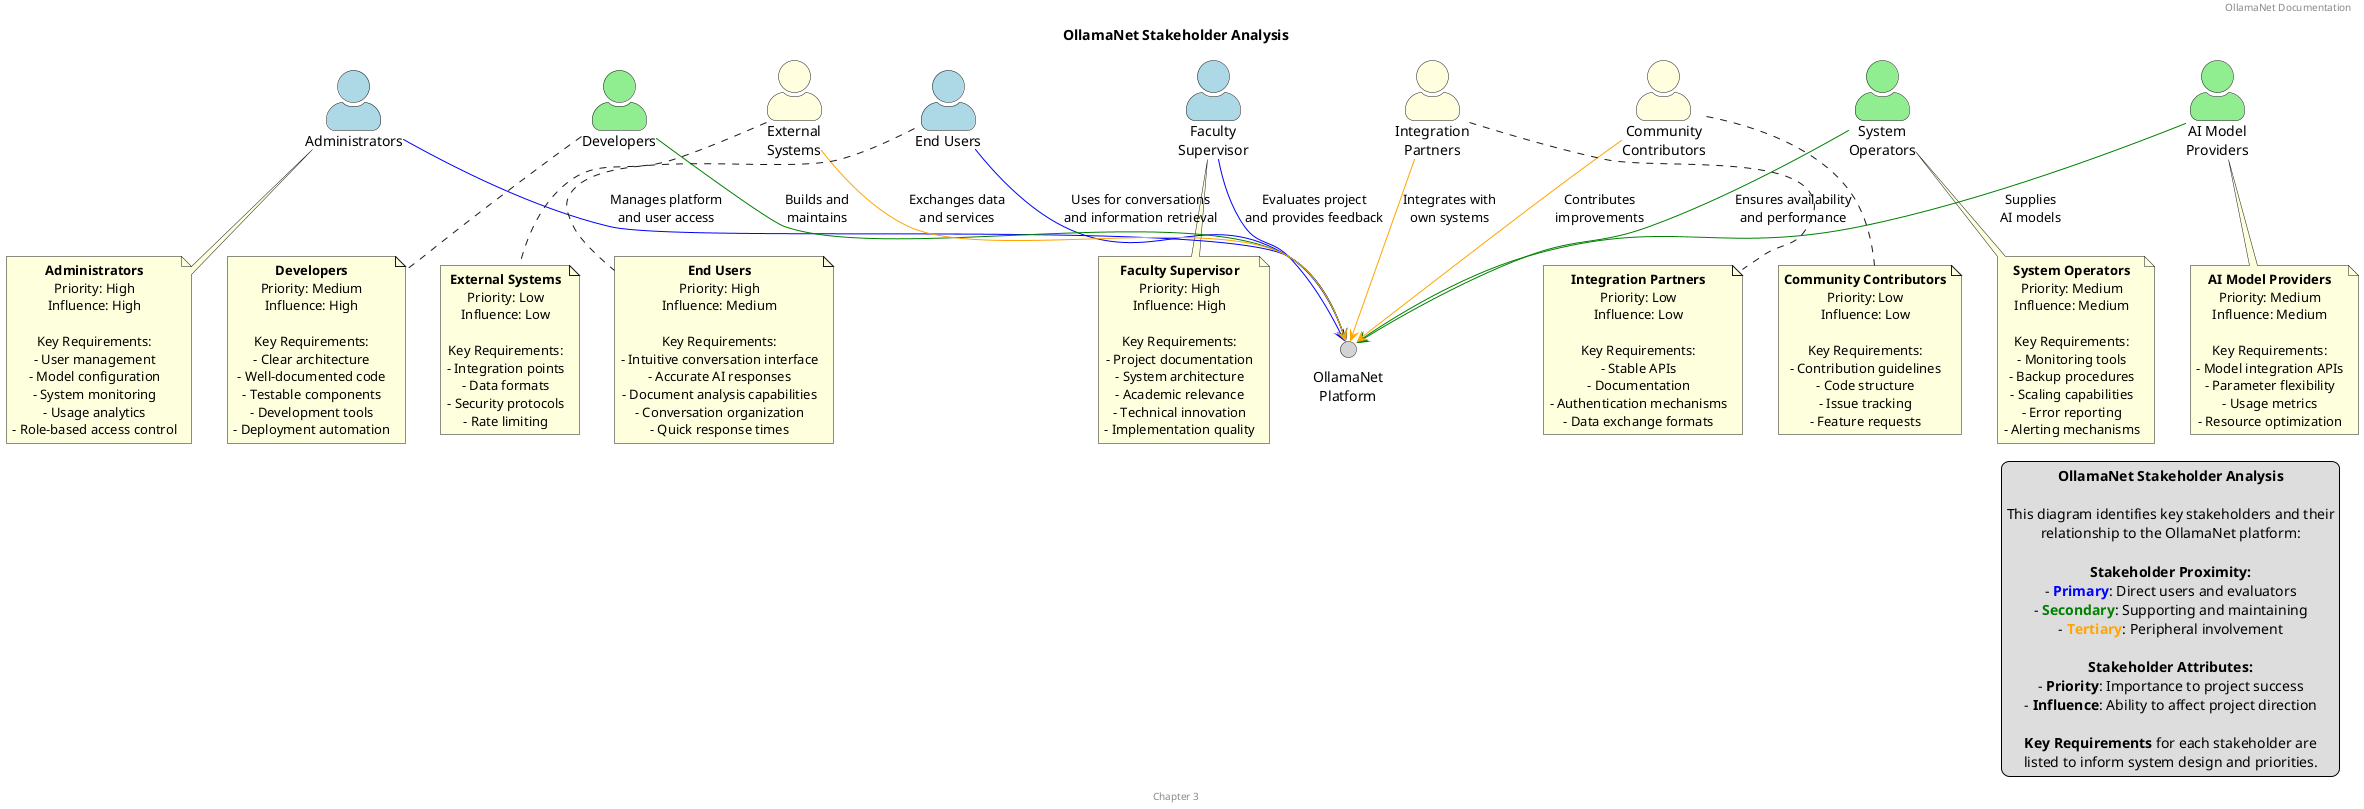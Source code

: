 @startuml Stakeholder_Analysis

title OllamaNet Stakeholder Analysis

header OllamaNet Documentation
footer Chapter 3

skinparam defaultTextAlignment center
skinparam actorStyle awesome

' Define stakeholder groups with different colors
circle "OllamaNet\nPlatform" as platform #LightGray

' Primary stakeholders (inner circle)
actor "End Users" as users #LightBlue
actor "Administrators" as admins #LightBlue
actor "Faculty\nSupervisor" as faculty #LightBlue

' Secondary stakeholders (middle circle)
actor "Developers" as developers #LightGreen
actor "AI Model\nProviders" as model_providers #LightGreen
actor "System\nOperators" as operators #LightGreen

' Tertiary stakeholders (outer circle)
actor "Integration\nPartners" as partners #LightYellow
actor "External\nSystems" as external #LightYellow
actor "Community\nContributors" as community #LightYellow

' Positioning with distance representing proximity to the system
users -[#Blue]-> platform : Uses for conversations\nand information retrieval
admins -[#Blue]-> platform : Manages platform\nand user access
faculty -[#Blue]-> platform : Evaluates project\nand provides feedback

developers -[#Green]-> platform : Builds and\nmaintains
model_providers -[#Green]-> platform : Supplies\nAI models
operators -[#Green]-> platform : Ensures availability\nand performance

partners -[#Orange]-> platform : Integrates with\nown systems
external -[#Orange]-> platform : Exchanges data\nand services
community -[#Orange]-> platform : Contributes\nimprovements

' Stakeholder characteristics and requirements
note bottom of users
  <b>End Users</b>
  Priority: High
  Influence: Medium
  
  Key Requirements:
  - Intuitive conversation interface
  - Accurate AI responses
  - Document analysis capabilities
  - Conversation organization
  - Quick response times
end note

note bottom of admins
  <b>Administrators</b>
  Priority: High
  Influence: High
  
  Key Requirements:
  - User management
  - Model configuration
  - System monitoring
  - Usage analytics
  - Role-based access control
end note

note bottom of faculty
  <b>Faculty Supervisor</b>
  Priority: High
  Influence: High
  
  Key Requirements:
  - Project documentation
  - System architecture
  - Academic relevance
  - Technical innovation
  - Implementation quality
end note

note bottom of developers
  <b>Developers</b>
  Priority: Medium
  Influence: High
  
  Key Requirements:
  - Clear architecture
  - Well-documented code
  - Testable components
  - Development tools
  - Deployment automation
end note

note bottom of model_providers
  <b>AI Model Providers</b>
  Priority: Medium
  Influence: Medium
  
  Key Requirements:
  - Model integration APIs
  - Parameter flexibility
  - Usage metrics
  - Resource optimization
end note

note bottom of operators
  <b>System Operators</b>
  Priority: Medium
  Influence: Medium
  
  Key Requirements:
  - Monitoring tools
  - Backup procedures
  - Scaling capabilities
  - Error reporting
  - Alerting mechanisms
end note

note bottom of partners
  <b>Integration Partners</b>
  Priority: Low
  Influence: Low
  
  Key Requirements:
  - Stable APIs
  - Documentation
  - Authentication mechanisms
  - Data exchange formats
end note

note bottom of external
  <b>External Systems</b>
  Priority: Low
  Influence: Low
  
  Key Requirements:
  - Integration points
  - Data formats
  - Security protocols
  - Rate limiting
end note

note bottom of community
  <b>Community Contributors</b>
  Priority: Low
  Influence: Low
  
  Key Requirements:
  - Contribution guidelines
  - Code structure
  - Issue tracking
  - Feature requests
end note

legend right
  <b>OllamaNet Stakeholder Analysis</b>
  
  This diagram identifies key stakeholders and their
  relationship to the OllamaNet platform:
  
  <b>Stakeholder Proximity:</b>
  - <b><color #Blue>Primary</color></b>: Direct users and evaluators
  - <b><color #Green>Secondary</color></b>: Supporting and maintaining
  - <b><color #Orange>Tertiary</color></b>: Peripheral involvement
  
  <b>Stakeholder Attributes:</b>
  - <b>Priority</b>: Importance to project success
  - <b>Influence</b>: Ability to affect project direction
  
  <b>Key Requirements</b> for each stakeholder are
  listed to inform system design and priorities.
end legend

@enduml
